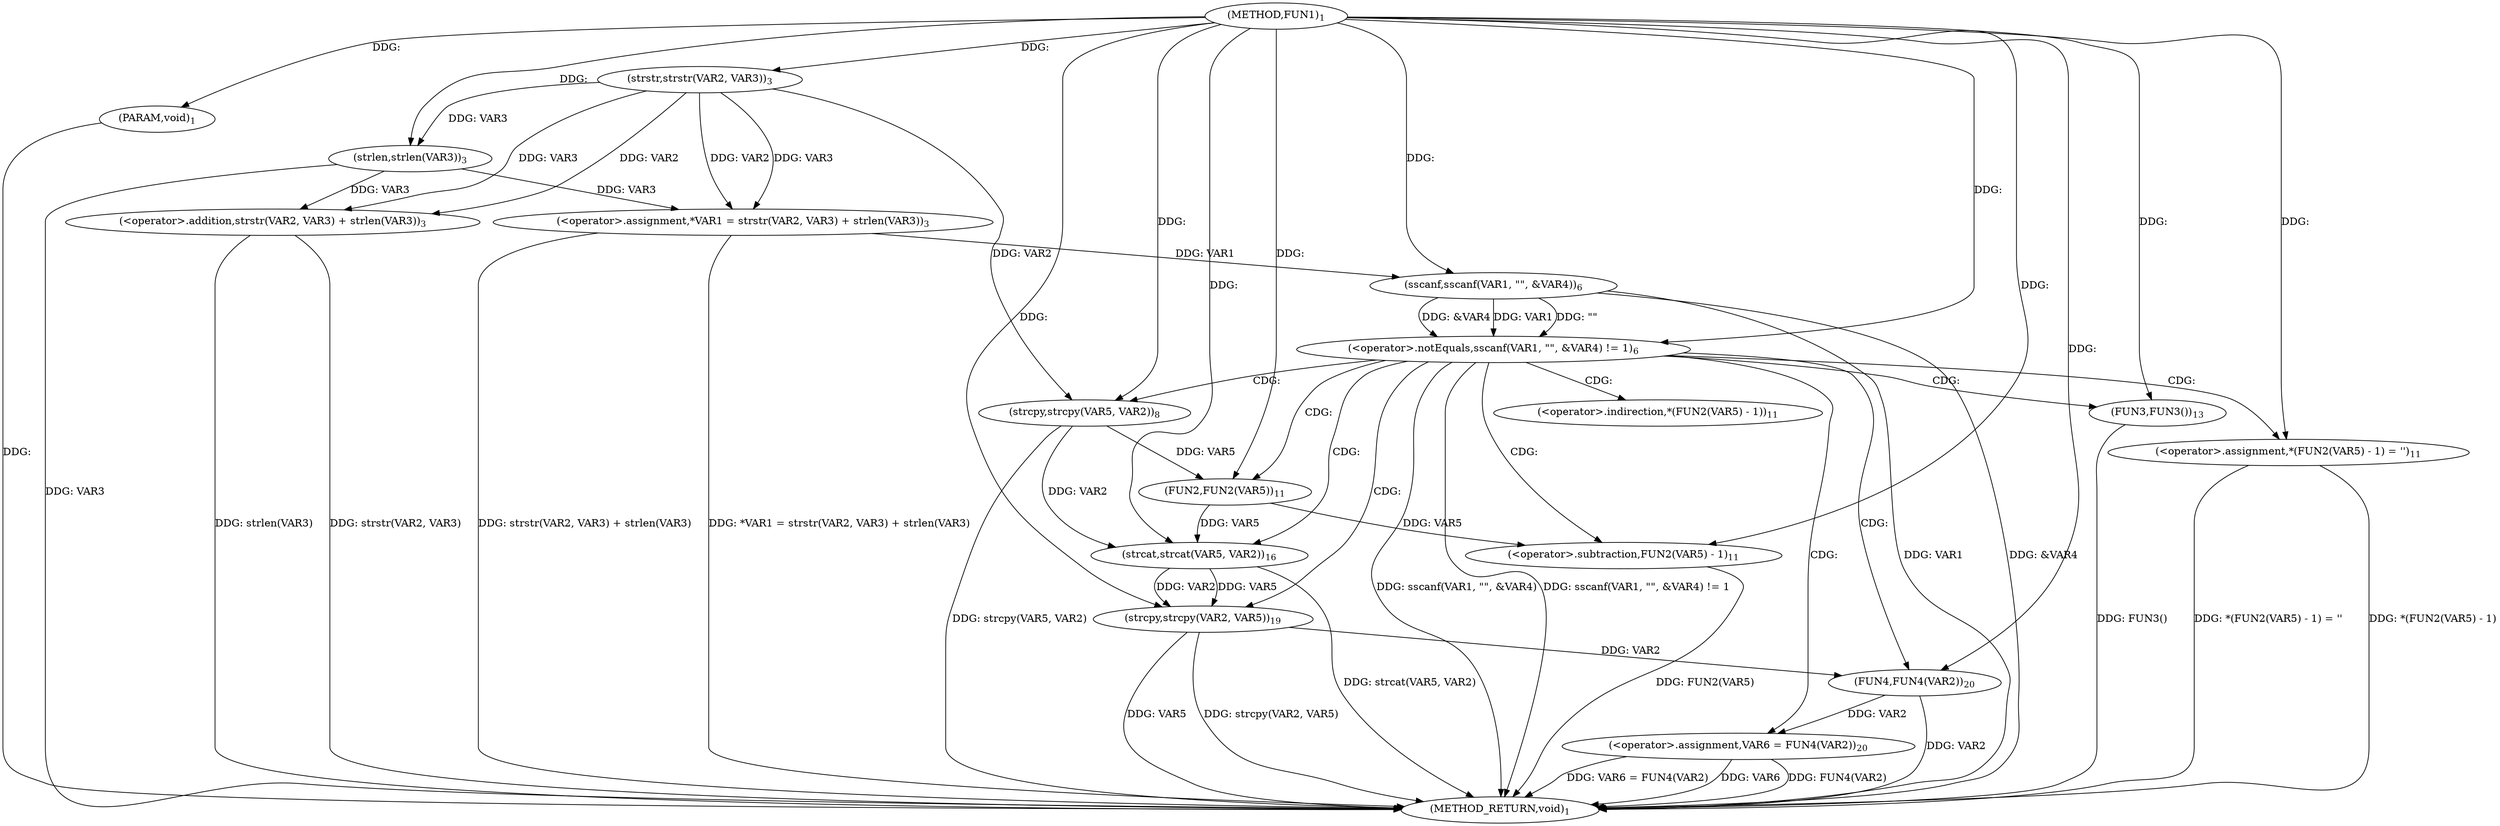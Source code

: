 digraph "FUN1" {  
"8" [label = <(METHOD,FUN1)<SUB>1</SUB>> ]
"51" [label = <(METHOD_RETURN,void)<SUB>1</SUB>> ]
"9" [label = <(PARAM,void)<SUB>1</SUB>> ]
"12" [label = <(&lt;operator&gt;.assignment,*VAR1 = strstr(VAR2, VAR3) + strlen(VAR3))<SUB>3</SUB>> ]
"22" [label = <(&lt;operator&gt;.notEquals,sscanf(VAR1, &quot;&quot;, &amp;VAR4) != 1)<SUB>6</SUB>> ]
"14" [label = <(&lt;operator&gt;.addition,strstr(VAR2, VAR3) + strlen(VAR3))<SUB>3</SUB>> ]
"30" [label = <(strcpy,strcpy(VAR5, VAR2))<SUB>8</SUB>> ]
"33" [label = <(&lt;operator&gt;.assignment,*(FUN2(VAR5) - 1) = '')<SUB>11</SUB>> ]
"40" [label = <(FUN3,FUN3())<SUB>13</SUB>> ]
"41" [label = <(strcat,strcat(VAR5, VAR2))<SUB>16</SUB>> ]
"44" [label = <(strcpy,strcpy(VAR2, VAR5))<SUB>19</SUB>> ]
"47" [label = <(&lt;operator&gt;.assignment,VAR6 = FUN4(VAR2))<SUB>20</SUB>> ]
"15" [label = <(strstr,strstr(VAR2, VAR3))<SUB>3</SUB>> ]
"18" [label = <(strlen,strlen(VAR3))<SUB>3</SUB>> ]
"23" [label = <(sscanf,sscanf(VAR1, &quot;&quot;, &amp;VAR4))<SUB>6</SUB>> ]
"49" [label = <(FUN4,FUN4(VAR2))<SUB>20</SUB>> ]
"35" [label = <(&lt;operator&gt;.subtraction,FUN2(VAR5) - 1)<SUB>11</SUB>> ]
"36" [label = <(FUN2,FUN2(VAR5))<SUB>11</SUB>> ]
"34" [label = <(&lt;operator&gt;.indirection,*(FUN2(VAR5) - 1))<SUB>11</SUB>> ]
  "9" -> "51"  [ label = "DDG: "] 
  "14" -> "51"  [ label = "DDG: strstr(VAR2, VAR3)"] 
  "18" -> "51"  [ label = "DDG: VAR3"] 
  "14" -> "51"  [ label = "DDG: strlen(VAR3)"] 
  "12" -> "51"  [ label = "DDG: strstr(VAR2, VAR3) + strlen(VAR3)"] 
  "12" -> "51"  [ label = "DDG: *VAR1 = strstr(VAR2, VAR3) + strlen(VAR3)"] 
  "23" -> "51"  [ label = "DDG: VAR1"] 
  "23" -> "51"  [ label = "DDG: &amp;VAR4"] 
  "22" -> "51"  [ label = "DDG: sscanf(VAR1, &quot;&quot;, &amp;VAR4)"] 
  "22" -> "51"  [ label = "DDG: sscanf(VAR1, &quot;&quot;, &amp;VAR4) != 1"] 
  "30" -> "51"  [ label = "DDG: strcpy(VAR5, VAR2)"] 
  "35" -> "51"  [ label = "DDG: FUN2(VAR5)"] 
  "33" -> "51"  [ label = "DDG: *(FUN2(VAR5) - 1)"] 
  "33" -> "51"  [ label = "DDG: *(FUN2(VAR5) - 1) = ''"] 
  "40" -> "51"  [ label = "DDG: FUN3()"] 
  "41" -> "51"  [ label = "DDG: strcat(VAR5, VAR2)"] 
  "44" -> "51"  [ label = "DDG: VAR5"] 
  "44" -> "51"  [ label = "DDG: strcpy(VAR2, VAR5)"] 
  "49" -> "51"  [ label = "DDG: VAR2"] 
  "47" -> "51"  [ label = "DDG: FUN4(VAR2)"] 
  "47" -> "51"  [ label = "DDG: VAR6 = FUN4(VAR2)"] 
  "47" -> "51"  [ label = "DDG: VAR6"] 
  "8" -> "9"  [ label = "DDG: "] 
  "15" -> "12"  [ label = "DDG: VAR2"] 
  "15" -> "12"  [ label = "DDG: VAR3"] 
  "18" -> "12"  [ label = "DDG: VAR3"] 
  "15" -> "14"  [ label = "DDG: VAR2"] 
  "15" -> "14"  [ label = "DDG: VAR3"] 
  "18" -> "14"  [ label = "DDG: VAR3"] 
  "23" -> "22"  [ label = "DDG: VAR1"] 
  "23" -> "22"  [ label = "DDG: &quot;&quot;"] 
  "23" -> "22"  [ label = "DDG: &amp;VAR4"] 
  "8" -> "22"  [ label = "DDG: "] 
  "8" -> "33"  [ label = "DDG: "] 
  "8" -> "40"  [ label = "DDG: "] 
  "49" -> "47"  [ label = "DDG: VAR2"] 
  "8" -> "15"  [ label = "DDG: "] 
  "15" -> "18"  [ label = "DDG: VAR3"] 
  "8" -> "18"  [ label = "DDG: "] 
  "12" -> "23"  [ label = "DDG: VAR1"] 
  "8" -> "23"  [ label = "DDG: "] 
  "8" -> "30"  [ label = "DDG: "] 
  "15" -> "30"  [ label = "DDG: VAR2"] 
  "36" -> "41"  [ label = "DDG: VAR5"] 
  "8" -> "41"  [ label = "DDG: "] 
  "30" -> "41"  [ label = "DDG: VAR2"] 
  "41" -> "44"  [ label = "DDG: VAR2"] 
  "8" -> "44"  [ label = "DDG: "] 
  "41" -> "44"  [ label = "DDG: VAR5"] 
  "44" -> "49"  [ label = "DDG: VAR2"] 
  "8" -> "49"  [ label = "DDG: "] 
  "36" -> "35"  [ label = "DDG: VAR5"] 
  "8" -> "35"  [ label = "DDG: "] 
  "30" -> "36"  [ label = "DDG: VAR5"] 
  "8" -> "36"  [ label = "DDG: "] 
  "22" -> "40"  [ label = "CDG: "] 
  "22" -> "47"  [ label = "CDG: "] 
  "22" -> "30"  [ label = "CDG: "] 
  "22" -> "34"  [ label = "CDG: "] 
  "22" -> "49"  [ label = "CDG: "] 
  "22" -> "33"  [ label = "CDG: "] 
  "22" -> "36"  [ label = "CDG: "] 
  "22" -> "44"  [ label = "CDG: "] 
  "22" -> "35"  [ label = "CDG: "] 
  "22" -> "41"  [ label = "CDG: "] 
}
